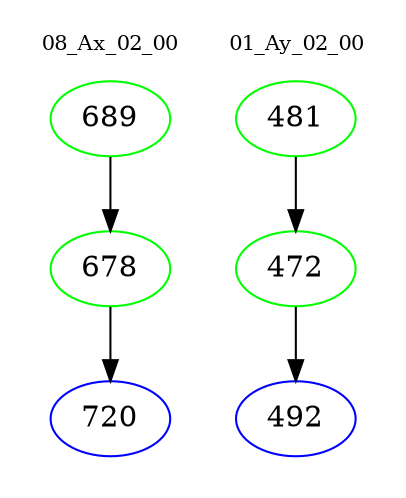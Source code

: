 digraph{
subgraph cluster_0 {
color = white
label = "08_Ax_02_00";
fontsize=10;
T0_689 [label="689", color="green"]
T0_689 -> T0_678 [color="black"]
T0_678 [label="678", color="green"]
T0_678 -> T0_720 [color="black"]
T0_720 [label="720", color="blue"]
}
subgraph cluster_1 {
color = white
label = "01_Ay_02_00";
fontsize=10;
T1_481 [label="481", color="green"]
T1_481 -> T1_472 [color="black"]
T1_472 [label="472", color="green"]
T1_472 -> T1_492 [color="black"]
T1_492 [label="492", color="blue"]
}
}
